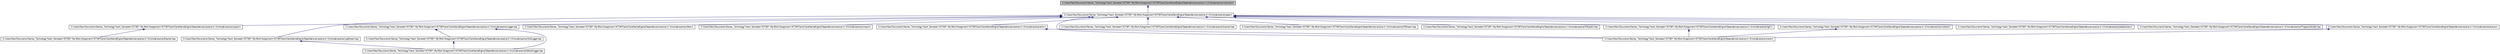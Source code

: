 digraph G
{
  bgcolor="transparent";
  edge [fontname="FreeSans",fontsize=10,labelfontname="FreeSans",labelfontsize=10];
  node [fontname="FreeSans",fontsize=10,shape=record];
  Node1 [label="C:/Users/New/Documents/Games_Technology/Year4_Semester1/ICT397/~My Work/Assignment1/ICT397Carre/CarreGameEngine/Dependencies/assimp-4.1.0/include/assimp/matrix3x3.h",height=0.2,width=0.4,color="black", fillcolor="grey75", style="filled" fontcolor="black"];
  Node1 -> Node2 [dir=back,color="midnightblue",fontsize=10,style="solid"];
  Node2 [label="C:/Users/New/Documents/Games_Technology/Year4_Semester1/ICT397/~My Work/Assignment1/ICT397Carre/CarreGameEngine/Dependencies/assimp-4.1.0/include/assimp/types.h",height=0.2,width=0.4,color="black",URL="$types_8h.html"];
  Node2 -> Node3 [dir=back,color="midnightblue",fontsize=10,style="solid"];
  Node3 [label="C:/Users/New/Documents/Games_Technology/Year4_Semester1/ICT397/~My Work/Assignment1/ICT397Carre/CarreGameEngine/Dependencies/assimp-4.1.0/include/assimp/anim.h",height=0.2,width=0.4,color="black",URL="$anim_8h.html",tooltip="Defines the data structures in which the imported animations are returned."];
  Node3 -> Node4 [dir=back,color="midnightblue",fontsize=10,style="solid"];
  Node4 [label="C:/Users/New/Documents/Games_Technology/Year4_Semester1/ICT397/~My Work/Assignment1/ICT397Carre/CarreGameEngine/Dependencies/assimp-4.1.0/include/assimp/scene.h",height=0.2,width=0.4,color="black",URL="$scene_8h.html",tooltip="Defines the data structures in which the imported scene is returned."];
  Node2 -> Node5 [dir=back,color="midnightblue",fontsize=10,style="solid"];
  Node5 [label="C:/Users/New/Documents/Games_Technology/Year4_Semester1/ICT397/~My Work/Assignment1/ICT397Carre/CarreGameEngine/Dependencies/assimp-4.1.0/include/assimp/cexport.h",height=0.2,width=0.4,color="black",URL="$cexport_8h.html",tooltip="Defines the C-API for the Assimp export interface."];
  Node5 -> Node6 [dir=back,color="midnightblue",fontsize=10,style="solid"];
  Node6 [label="C:/Users/New/Documents/Games_Technology/Year4_Semester1/ICT397/~My Work/Assignment1/ICT397Carre/CarreGameEngine/Dependencies/assimp-4.1.0/include/assimp/Exporter.hpp",height=0.2,width=0.4,color="black",URL="$_exporter_8hpp.html",tooltip="Defines the CPP-API for the Assimp export interface."];
  Node2 -> Node7 [dir=back,color="midnightblue",fontsize=10,style="solid"];
  Node7 [label="C:/Users/New/Documents/Games_Technology/Year4_Semester1/ICT397/~My Work/Assignment1/ICT397Carre/CarreGameEngine/Dependencies/assimp-4.1.0/include/assimp/cfileio.h",height=0.2,width=0.4,color="black",URL="$cfileio_8h.html",tooltip="Defines generic C routines to access memory-mapped files."];
  Node2 -> Node8 [dir=back,color="midnightblue",fontsize=10,style="solid"];
  Node8 [label="C:/Users/New/Documents/Games_Technology/Year4_Semester1/ICT397/~My Work/Assignment1/ICT397Carre/CarreGameEngine/Dependencies/assimp-4.1.0/include/assimp/cimport.h",height=0.2,width=0.4,color="black",URL="$cimport_8h.html",tooltip="Defines the C-API to the Open Asset Import Library."];
  Node2 -> Node9 [dir=back,color="midnightblue",fontsize=10,style="solid"];
  Node9 [label="C:/Users/New/Documents/Games_Technology/Year4_Semester1/ICT397/~My Work/Assignment1/ICT397Carre/CarreGameEngine/Dependencies/assimp-4.1.0/include/assimp/Logger.hpp",height=0.2,width=0.4,color="black",URL="$_logger_8hpp.html",tooltip="Abstract base class &#39;Logger&#39;, base of the logging system."];
  Node9 -> Node10 [dir=back,color="midnightblue",fontsize=10,style="solid"];
  Node10 [label="C:/Users/New/Documents/Games_Technology/Year4_Semester1/ICT397/~My Work/Assignment1/ICT397Carre/CarreGameEngine/Dependencies/assimp-4.1.0/include/assimp/DefaultLogger.hpp",height=0.2,width=0.4,color="black",URL="$_default_logger_8hpp.html"];
  Node9 -> Node11 [dir=back,color="midnightblue",fontsize=10,style="solid"];
  Node11 [label="C:/Users/New/Documents/Games_Technology/Year4_Semester1/ICT397/~My Work/Assignment1/ICT397Carre/CarreGameEngine/Dependencies/assimp-4.1.0/include/assimp/NullLogger.hpp",height=0.2,width=0.4,color="black",URL="$_null_logger_8hpp.html",tooltip="Dummy logger."];
  Node11 -> Node10 [dir=back,color="midnightblue",fontsize=10,style="solid"];
  Node2 -> Node12 [dir=back,color="midnightblue",fontsize=10,style="solid"];
  Node12 [label="C:/Users/New/Documents/Games_Technology/Year4_Semester1/ICT397/~My Work/Assignment1/ICT397Carre/CarreGameEngine/Dependencies/assimp-4.1.0/include/assimp/LogStream.hpp",height=0.2,width=0.4,color="black",URL="$_log_stream_8hpp.html",tooltip="Abstract base class &#39;LogStream&#39;, representing an output log stream."];
  Node12 -> Node10 [dir=back,color="midnightblue",fontsize=10,style="solid"];
  Node2 -> Node13 [dir=back,color="midnightblue",fontsize=10,style="solid"];
  Node13 [label="C:/Users/New/Documents/Games_Technology/Year4_Semester1/ICT397/~My Work/Assignment1/ICT397Carre/CarreGameEngine/Dependencies/assimp-4.1.0/include/assimp/Importer.hpp",height=0.2,width=0.4,color="black",URL="$_importer_8hpp.html",tooltip="Defines the C++-API to the Open Asset Import Library."];
  Node2 -> Node14 [dir=back,color="midnightblue",fontsize=10,style="solid"];
  Node14 [label="C:/Users/New/Documents/Games_Technology/Year4_Semester1/ICT397/~My Work/Assignment1/ICT397Carre/CarreGameEngine/Dependencies/assimp-4.1.0/include/assimp/IOStream.hpp",height=0.2,width=0.4,color="black",URL="$_i_o_stream_8hpp.html",tooltip="File I/O wrappers for C++."];
  Node2 -> Node15 [dir=back,color="midnightblue",fontsize=10,style="solid"];
  Node15 [label="C:/Users/New/Documents/Games_Technology/Year4_Semester1/ICT397/~My Work/Assignment1/ICT397Carre/CarreGameEngine/Dependencies/assimp-4.1.0/include/assimp/IOSystem.hpp",height=0.2,width=0.4,color="black",URL="$_i_o_system_8hpp.html",tooltip="File system wrapper for C++. Inherit this class to supply custom file handling logic..."];
  Node2 -> Node16 [dir=back,color="midnightblue",fontsize=10,style="solid"];
  Node16 [label="C:/Users/New/Documents/Games_Technology/Year4_Semester1/ICT397/~My Work/Assignment1/ICT397Carre/CarreGameEngine/Dependencies/assimp-4.1.0/include/assimp/light.h",height=0.2,width=0.4,color="black",URL="$light_8h.html",tooltip="Defines the aiLight data structure."];
  Node16 -> Node4 [dir=back,color="midnightblue",fontsize=10,style="solid"];
  Node2 -> Node17 [dir=back,color="midnightblue",fontsize=10,style="solid"];
  Node17 [label="C:/Users/New/Documents/Games_Technology/Year4_Semester1/ICT397/~My Work/Assignment1/ICT397Carre/CarreGameEngine/Dependencies/assimp-4.1.0/include/assimp/material.h",height=0.2,width=0.4,color="black",URL="$material_8h.html",tooltip="Defines the material system of the library."];
  Node17 -> Node4 [dir=back,color="midnightblue",fontsize=10,style="solid"];
  Node2 -> Node18 [dir=back,color="midnightblue",fontsize=10,style="solid"];
  Node18 [label="C:/Users/New/Documents/Games_Technology/Year4_Semester1/ICT397/~My Work/Assignment1/ICT397Carre/CarreGameEngine/Dependencies/assimp-4.1.0/include/assimp/postprocess.h",height=0.2,width=0.4,color="black",URL="$postprocess_8h.html",tooltip="Definitions for import post processing steps."];
  Node2 -> Node19 [dir=back,color="midnightblue",fontsize=10,style="solid"];
  Node19 [label="C:/Users/New/Documents/Games_Technology/Year4_Semester1/ICT397/~My Work/Assignment1/ICT397Carre/CarreGameEngine/Dependencies/assimp-4.1.0/include/assimp/ProgressHandler.hpp",height=0.2,width=0.4,color="black",URL="$_progress_handler_8hpp.html",tooltip="Abstract base class &#39;ProgressHandler&#39;."];
  Node2 -> Node4 [dir=back,color="midnightblue",fontsize=10,style="solid"];
  Node2 -> Node20 [dir=back,color="midnightblue",fontsize=10,style="solid"];
  Node20 [label="C:/Users/New/Documents/Games_Technology/Year4_Semester1/ICT397/~My Work/Assignment1/ICT397Carre/CarreGameEngine/Dependencies/assimp-4.1.0/include/assimp/texture.h",height=0.2,width=0.4,color="black",URL="$texture_8h.html",tooltip="Defines texture helper structures for the library."];
  Node20 -> Node4 [dir=back,color="midnightblue",fontsize=10,style="solid"];
}
